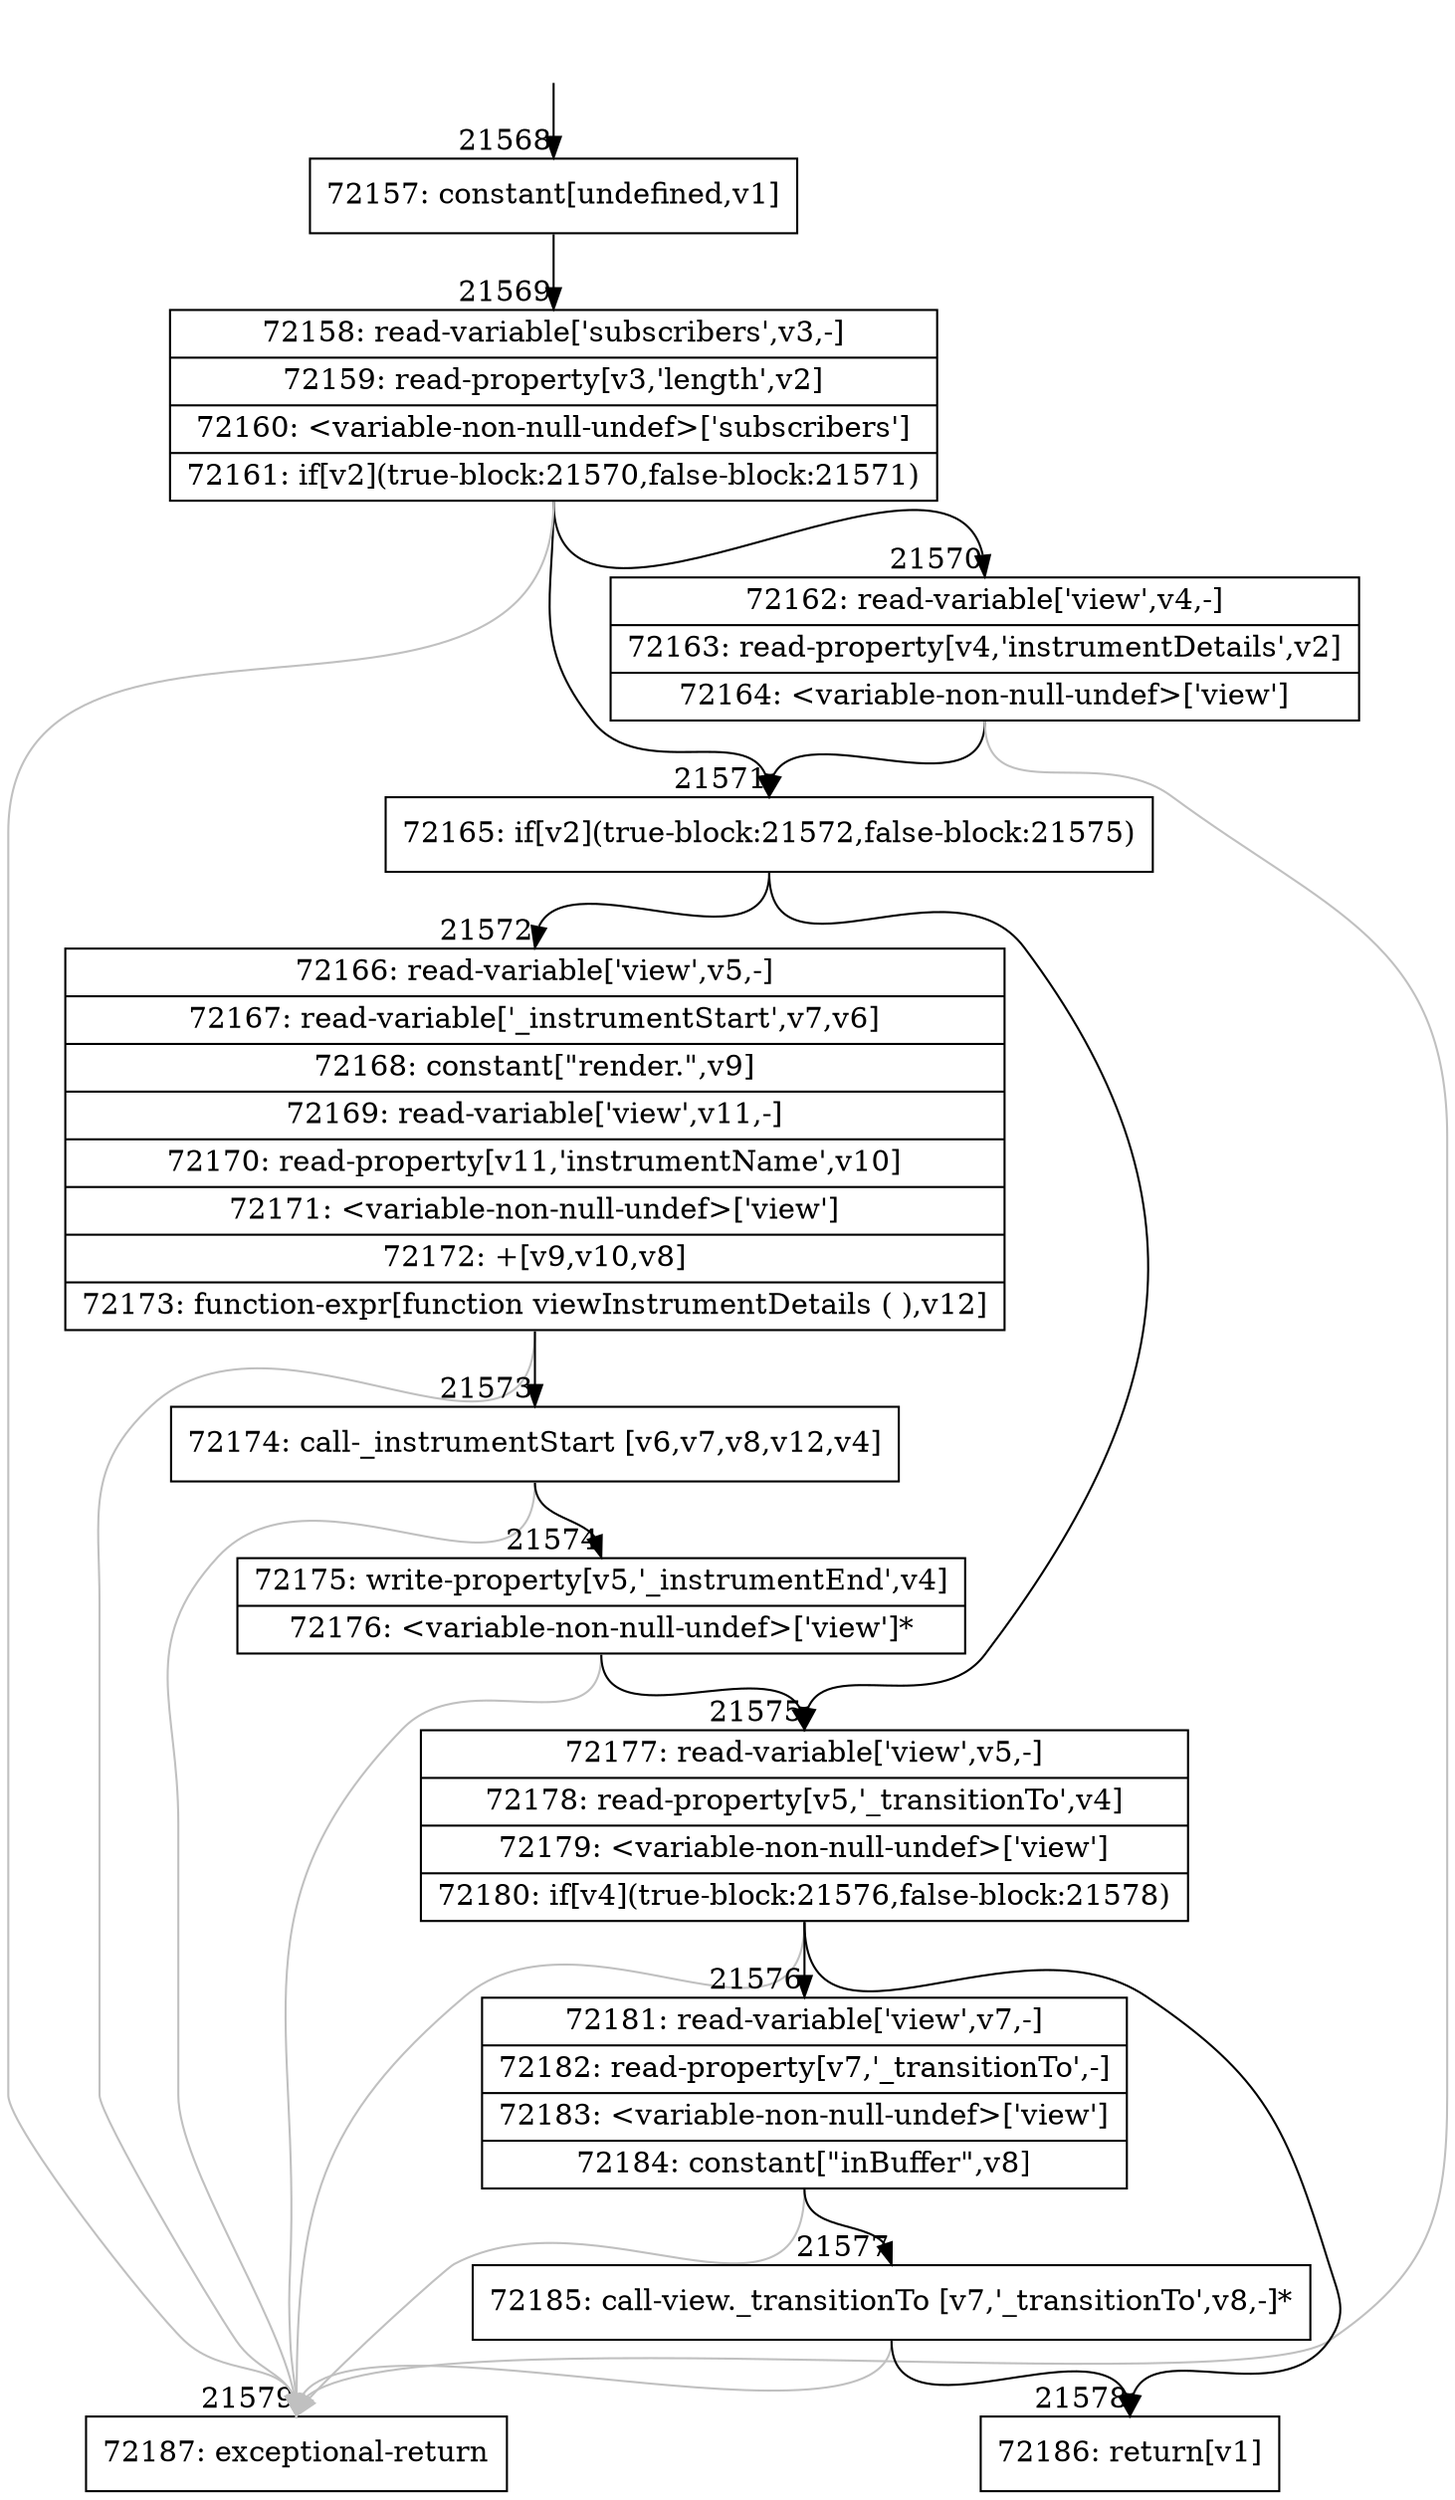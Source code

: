 digraph {
rankdir="TD"
BB_entry1883[shape=none,label=""];
BB_entry1883 -> BB21568 [tailport=s, headport=n, headlabel="    21568"]
BB21568 [shape=record label="{72157: constant[undefined,v1]}" ] 
BB21568 -> BB21569 [tailport=s, headport=n, headlabel="      21569"]
BB21569 [shape=record label="{72158: read-variable['subscribers',v3,-]|72159: read-property[v3,'length',v2]|72160: \<variable-non-null-undef\>['subscribers']|72161: if[v2](true-block:21570,false-block:21571)}" ] 
BB21569 -> BB21571 [tailport=s, headport=n, headlabel="      21571"]
BB21569 -> BB21570 [tailport=s, headport=n, headlabel="      21570"]
BB21569 -> BB21579 [tailport=s, headport=n, color=gray, headlabel="      21579"]
BB21570 [shape=record label="{72162: read-variable['view',v4,-]|72163: read-property[v4,'instrumentDetails',v2]|72164: \<variable-non-null-undef\>['view']}" ] 
BB21570 -> BB21571 [tailport=s, headport=n]
BB21570 -> BB21579 [tailport=s, headport=n, color=gray]
BB21571 [shape=record label="{72165: if[v2](true-block:21572,false-block:21575)}" ] 
BB21571 -> BB21572 [tailport=s, headport=n, headlabel="      21572"]
BB21571 -> BB21575 [tailport=s, headport=n, headlabel="      21575"]
BB21572 [shape=record label="{72166: read-variable['view',v5,-]|72167: read-variable['_instrumentStart',v7,v6]|72168: constant[\"render.\",v9]|72169: read-variable['view',v11,-]|72170: read-property[v11,'instrumentName',v10]|72171: \<variable-non-null-undef\>['view']|72172: +[v9,v10,v8]|72173: function-expr[function viewInstrumentDetails ( ),v12]}" ] 
BB21572 -> BB21573 [tailport=s, headport=n, headlabel="      21573"]
BB21572 -> BB21579 [tailport=s, headport=n, color=gray]
BB21573 [shape=record label="{72174: call-_instrumentStart [v6,v7,v8,v12,v4]}" ] 
BB21573 -> BB21574 [tailport=s, headport=n, headlabel="      21574"]
BB21573 -> BB21579 [tailport=s, headport=n, color=gray]
BB21574 [shape=record label="{72175: write-property[v5,'_instrumentEnd',v4]|72176: \<variable-non-null-undef\>['view']*}" ] 
BB21574 -> BB21575 [tailport=s, headport=n]
BB21574 -> BB21579 [tailport=s, headport=n, color=gray]
BB21575 [shape=record label="{72177: read-variable['view',v5,-]|72178: read-property[v5,'_transitionTo',v4]|72179: \<variable-non-null-undef\>['view']|72180: if[v4](true-block:21576,false-block:21578)}" ] 
BB21575 -> BB21576 [tailport=s, headport=n, headlabel="      21576"]
BB21575 -> BB21578 [tailport=s, headport=n, headlabel="      21578"]
BB21575 -> BB21579 [tailport=s, headport=n, color=gray]
BB21576 [shape=record label="{72181: read-variable['view',v7,-]|72182: read-property[v7,'_transitionTo',-]|72183: \<variable-non-null-undef\>['view']|72184: constant[\"inBuffer\",v8]}" ] 
BB21576 -> BB21577 [tailport=s, headport=n, headlabel="      21577"]
BB21576 -> BB21579 [tailport=s, headport=n, color=gray]
BB21577 [shape=record label="{72185: call-view._transitionTo [v7,'_transitionTo',v8,-]*}" ] 
BB21577 -> BB21578 [tailport=s, headport=n]
BB21577 -> BB21579 [tailport=s, headport=n, color=gray]
BB21578 [shape=record label="{72186: return[v1]}" ] 
BB21579 [shape=record label="{72187: exceptional-return}" ] 
//#$~ 40405
}
